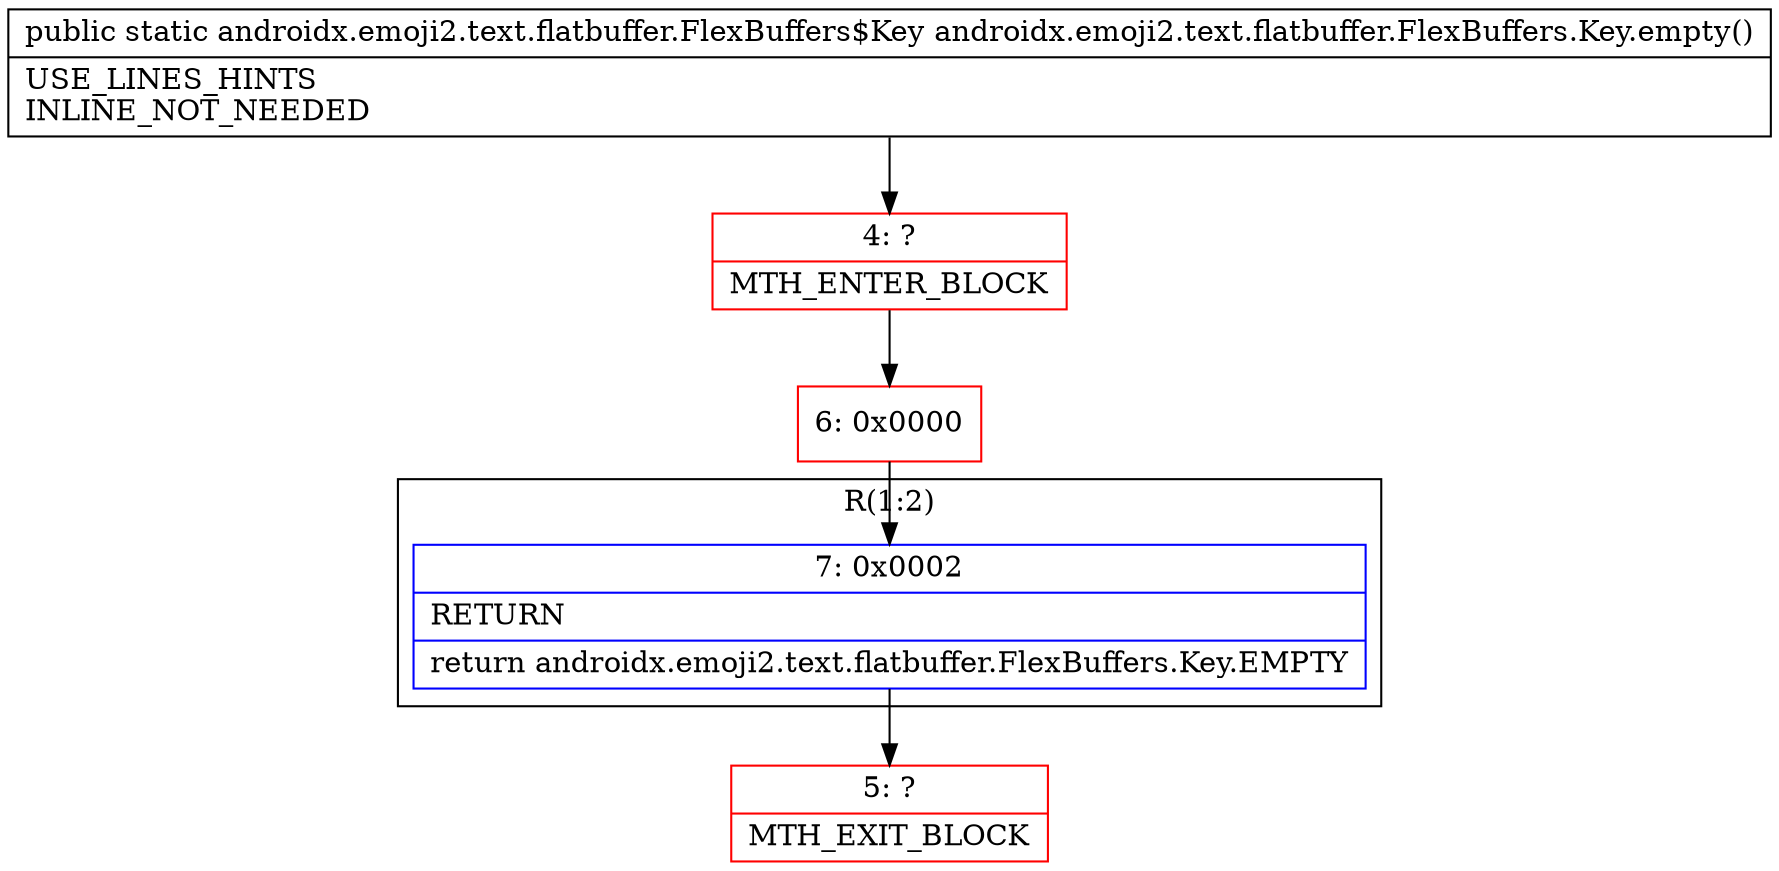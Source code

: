 digraph "CFG forandroidx.emoji2.text.flatbuffer.FlexBuffers.Key.empty()Landroidx\/emoji2\/text\/flatbuffer\/FlexBuffers$Key;" {
subgraph cluster_Region_674291800 {
label = "R(1:2)";
node [shape=record,color=blue];
Node_7 [shape=record,label="{7\:\ 0x0002|RETURN\l|return androidx.emoji2.text.flatbuffer.FlexBuffers.Key.EMPTY\l}"];
}
Node_4 [shape=record,color=red,label="{4\:\ ?|MTH_ENTER_BLOCK\l}"];
Node_6 [shape=record,color=red,label="{6\:\ 0x0000}"];
Node_5 [shape=record,color=red,label="{5\:\ ?|MTH_EXIT_BLOCK\l}"];
MethodNode[shape=record,label="{public static androidx.emoji2.text.flatbuffer.FlexBuffers$Key androidx.emoji2.text.flatbuffer.FlexBuffers.Key.empty()  | USE_LINES_HINTS\lINLINE_NOT_NEEDED\l}"];
MethodNode -> Node_4;Node_7 -> Node_5;
Node_4 -> Node_6;
Node_6 -> Node_7;
}

